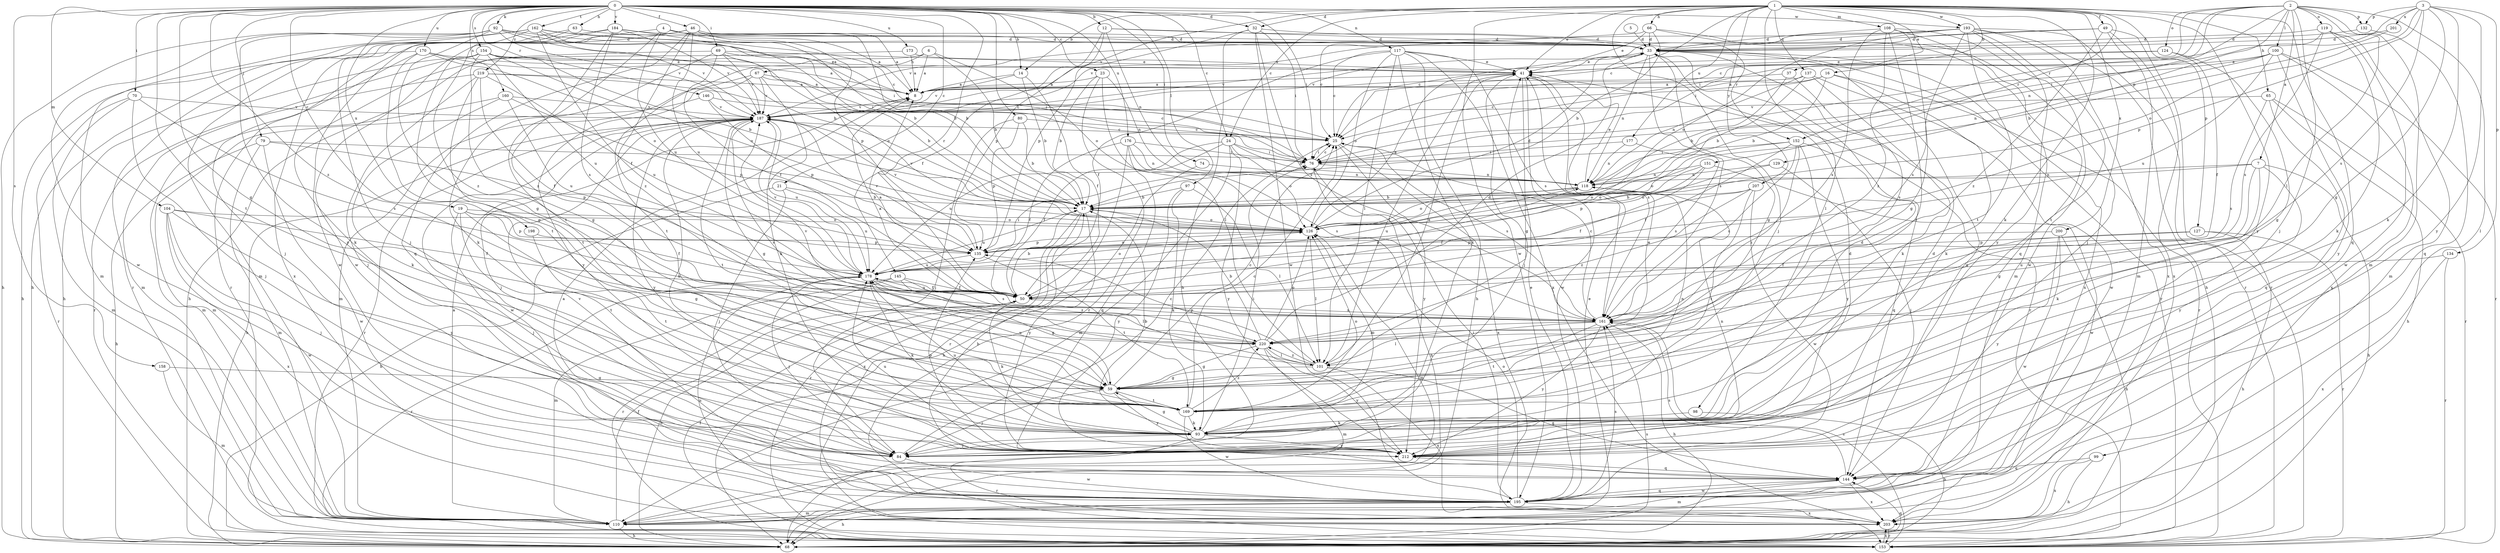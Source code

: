strict digraph  {
0;
1;
2;
3;
4;
5;
6;
7;
8;
12;
14;
16;
17;
19;
21;
23;
24;
25;
32;
33;
37;
41;
46;
49;
50;
59;
63;
65;
66;
67;
68;
69;
70;
74;
76;
79;
80;
84;
92;
93;
97;
98;
99;
100;
101;
104;
108;
110;
117;
118;
119;
124;
126;
127;
129;
132;
134;
135;
137;
144;
145;
146;
151;
152;
153;
154;
158;
160;
161;
162;
169;
170;
173;
176;
177;
178;
184;
187;
193;
195;
198;
200;
201;
203;
207;
212;
219;
220;
0 -> 12  [label=b];
0 -> 14  [label=b];
0 -> 19  [label=c];
0 -> 21  [label=c];
0 -> 23  [label=c];
0 -> 24  [label=c];
0 -> 32  [label=d];
0 -> 46  [label=f];
0 -> 59  [label=g];
0 -> 63  [label=h];
0 -> 69  [label=i];
0 -> 70  [label=i];
0 -> 74  [label=i];
0 -> 76  [label=i];
0 -> 79  [label=j];
0 -> 80  [label=j];
0 -> 92  [label=k];
0 -> 97  [label=l];
0 -> 104  [label=m];
0 -> 117  [label=n];
0 -> 145  [label=r];
0 -> 146  [label=r];
0 -> 154  [label=s];
0 -> 158  [label=s];
0 -> 160  [label=s];
0 -> 162  [label=t];
0 -> 169  [label=t];
0 -> 170  [label=u];
0 -> 173  [label=u];
0 -> 176  [label=u];
0 -> 184  [label=v];
0 -> 193  [label=w];
0 -> 198  [label=x];
0 -> 219  [label=z];
0 -> 220  [label=z];
1 -> 14  [label=b];
1 -> 16  [label=b];
1 -> 24  [label=c];
1 -> 25  [label=c];
1 -> 32  [label=d];
1 -> 37  [label=e];
1 -> 41  [label=e];
1 -> 49  [label=f];
1 -> 65  [label=h];
1 -> 66  [label=h];
1 -> 84  [label=j];
1 -> 93  [label=k];
1 -> 98  [label=l];
1 -> 108  [label=m];
1 -> 127  [label=p];
1 -> 137  [label=q];
1 -> 144  [label=q];
1 -> 151  [label=r];
1 -> 177  [label=u];
1 -> 187  [label=v];
1 -> 193  [label=w];
1 -> 195  [label=w];
1 -> 200  [label=x];
1 -> 207  [label=y];
1 -> 212  [label=y];
2 -> 7  [label=a];
2 -> 25  [label=c];
2 -> 76  [label=i];
2 -> 84  [label=j];
2 -> 99  [label=l];
2 -> 100  [label=l];
2 -> 101  [label=l];
2 -> 110  [label=m];
2 -> 118  [label=n];
2 -> 119  [label=o];
2 -> 124  [label=o];
2 -> 129  [label=p];
2 -> 132  [label=p];
2 -> 152  [label=r];
3 -> 59  [label=g];
3 -> 76  [label=i];
3 -> 93  [label=k];
3 -> 126  [label=o];
3 -> 132  [label=p];
3 -> 134  [label=p];
3 -> 135  [label=p];
3 -> 161  [label=s];
3 -> 201  [label=x];
3 -> 212  [label=y];
4 -> 8  [label=a];
4 -> 17  [label=b];
4 -> 33  [label=d];
4 -> 169  [label=t];
4 -> 178  [label=u];
4 -> 195  [label=w];
5 -> 33  [label=d];
6 -> 8  [label=a];
6 -> 17  [label=b];
6 -> 67  [label=h];
6 -> 126  [label=o];
6 -> 169  [label=t];
7 -> 59  [label=g];
7 -> 68  [label=h];
7 -> 93  [label=k];
7 -> 118  [label=n];
7 -> 126  [label=o];
7 -> 212  [label=y];
8 -> 187  [label=v];
12 -> 33  [label=d];
12 -> 50  [label=f];
12 -> 118  [label=n];
12 -> 135  [label=p];
12 -> 152  [label=r];
14 -> 8  [label=a];
14 -> 17  [label=b];
14 -> 50  [label=f];
14 -> 187  [label=v];
16 -> 8  [label=a];
16 -> 17  [label=b];
16 -> 25  [label=c];
16 -> 93  [label=k];
16 -> 153  [label=r];
17 -> 126  [label=o];
17 -> 153  [label=r];
17 -> 178  [label=u];
17 -> 187  [label=v];
17 -> 203  [label=x];
17 -> 212  [label=y];
19 -> 50  [label=f];
19 -> 59  [label=g];
19 -> 84  [label=j];
19 -> 126  [label=o];
19 -> 135  [label=p];
19 -> 169  [label=t];
21 -> 17  [label=b];
21 -> 68  [label=h];
21 -> 84  [label=j];
21 -> 178  [label=u];
23 -> 8  [label=a];
23 -> 17  [label=b];
23 -> 101  [label=l];
23 -> 118  [label=n];
23 -> 153  [label=r];
24 -> 50  [label=f];
24 -> 76  [label=i];
24 -> 110  [label=m];
24 -> 118  [label=n];
24 -> 126  [label=o];
24 -> 178  [label=u];
24 -> 212  [label=y];
25 -> 76  [label=i];
25 -> 161  [label=s];
25 -> 203  [label=x];
25 -> 212  [label=y];
32 -> 33  [label=d];
32 -> 68  [label=h];
32 -> 76  [label=i];
32 -> 135  [label=p];
32 -> 161  [label=s];
32 -> 195  [label=w];
33 -> 41  [label=e];
33 -> 59  [label=g];
33 -> 118  [label=n];
33 -> 144  [label=q];
33 -> 153  [label=r];
33 -> 161  [label=s];
33 -> 187  [label=v];
33 -> 203  [label=x];
37 -> 8  [label=a];
37 -> 17  [label=b];
37 -> 161  [label=s];
41 -> 8  [label=a];
41 -> 59  [label=g];
41 -> 84  [label=j];
41 -> 101  [label=l];
41 -> 153  [label=r];
41 -> 161  [label=s];
41 -> 195  [label=w];
46 -> 8  [label=a];
46 -> 17  [label=b];
46 -> 33  [label=d];
46 -> 135  [label=p];
46 -> 144  [label=q];
46 -> 153  [label=r];
46 -> 178  [label=u];
46 -> 195  [label=w];
46 -> 220  [label=z];
49 -> 33  [label=d];
49 -> 110  [label=m];
49 -> 153  [label=r];
49 -> 187  [label=v];
49 -> 203  [label=x];
49 -> 220  [label=z];
50 -> 8  [label=a];
50 -> 17  [label=b];
50 -> 68  [label=h];
50 -> 93  [label=k];
50 -> 118  [label=n];
50 -> 161  [label=s];
50 -> 178  [label=u];
59 -> 25  [label=c];
59 -> 84  [label=j];
59 -> 169  [label=t];
59 -> 178  [label=u];
59 -> 212  [label=y];
63 -> 33  [label=d];
63 -> 110  [label=m];
63 -> 153  [label=r];
65 -> 68  [label=h];
65 -> 144  [label=q];
65 -> 153  [label=r];
65 -> 161  [label=s];
65 -> 187  [label=v];
66 -> 17  [label=b];
66 -> 25  [label=c];
66 -> 33  [label=d];
66 -> 41  [label=e];
66 -> 84  [label=j];
66 -> 169  [label=t];
67 -> 8  [label=a];
67 -> 17  [label=b];
67 -> 93  [label=k];
67 -> 110  [label=m];
67 -> 187  [label=v];
67 -> 212  [label=y];
68 -> 144  [label=q];
68 -> 161  [label=s];
69 -> 41  [label=e];
69 -> 50  [label=f];
69 -> 68  [label=h];
69 -> 76  [label=i];
69 -> 93  [label=k];
69 -> 126  [label=o];
69 -> 187  [label=v];
70 -> 84  [label=j];
70 -> 110  [label=m];
70 -> 153  [label=r];
70 -> 161  [label=s];
70 -> 187  [label=v];
74 -> 68  [label=h];
74 -> 118  [label=n];
76 -> 25  [label=c];
76 -> 68  [label=h];
76 -> 118  [label=n];
79 -> 68  [label=h];
79 -> 76  [label=i];
79 -> 110  [label=m];
79 -> 135  [label=p];
79 -> 195  [label=w];
80 -> 17  [label=b];
80 -> 25  [label=c];
80 -> 84  [label=j];
80 -> 135  [label=p];
84 -> 25  [label=c];
84 -> 33  [label=d];
84 -> 118  [label=n];
84 -> 195  [label=w];
92 -> 8  [label=a];
92 -> 17  [label=b];
92 -> 33  [label=d];
92 -> 59  [label=g];
92 -> 68  [label=h];
92 -> 187  [label=v];
92 -> 195  [label=w];
92 -> 212  [label=y];
93 -> 17  [label=b];
93 -> 33  [label=d];
93 -> 59  [label=g];
93 -> 76  [label=i];
93 -> 84  [label=j];
93 -> 126  [label=o];
93 -> 153  [label=r];
93 -> 178  [label=u];
93 -> 212  [label=y];
97 -> 17  [label=b];
97 -> 93  [label=k];
97 -> 101  [label=l];
97 -> 212  [label=y];
98 -> 68  [label=h];
98 -> 93  [label=k];
99 -> 68  [label=h];
99 -> 144  [label=q];
99 -> 203  [label=x];
100 -> 41  [label=e];
100 -> 76  [label=i];
100 -> 118  [label=n];
100 -> 153  [label=r];
100 -> 178  [label=u];
100 -> 203  [label=x];
100 -> 212  [label=y];
101 -> 41  [label=e];
101 -> 59  [label=g];
101 -> 135  [label=p];
101 -> 144  [label=q];
101 -> 187  [label=v];
101 -> 203  [label=x];
101 -> 220  [label=z];
104 -> 50  [label=f];
104 -> 84  [label=j];
104 -> 126  [label=o];
104 -> 195  [label=w];
104 -> 203  [label=x];
104 -> 212  [label=y];
108 -> 33  [label=d];
108 -> 59  [label=g];
108 -> 110  [label=m];
108 -> 161  [label=s];
108 -> 169  [label=t];
108 -> 195  [label=w];
108 -> 220  [label=z];
110 -> 8  [label=a];
110 -> 41  [label=e];
110 -> 50  [label=f];
110 -> 68  [label=h];
117 -> 25  [label=c];
117 -> 41  [label=e];
117 -> 50  [label=f];
117 -> 68  [label=h];
117 -> 93  [label=k];
117 -> 101  [label=l];
117 -> 126  [label=o];
117 -> 161  [label=s];
117 -> 203  [label=x];
118 -> 17  [label=b];
118 -> 41  [label=e];
118 -> 126  [label=o];
118 -> 178  [label=u];
119 -> 33  [label=d];
119 -> 76  [label=i];
119 -> 93  [label=k];
119 -> 110  [label=m];
119 -> 161  [label=s];
119 -> 195  [label=w];
124 -> 41  [label=e];
124 -> 50  [label=f];
124 -> 59  [label=g];
124 -> 187  [label=v];
126 -> 33  [label=d];
126 -> 41  [label=e];
126 -> 101  [label=l];
126 -> 110  [label=m];
126 -> 135  [label=p];
126 -> 187  [label=v];
127 -> 50  [label=f];
127 -> 68  [label=h];
127 -> 135  [label=p];
127 -> 153  [label=r];
129 -> 84  [label=j];
129 -> 118  [label=n];
129 -> 126  [label=o];
132 -> 33  [label=d];
132 -> 144  [label=q];
134 -> 153  [label=r];
134 -> 178  [label=u];
134 -> 203  [label=x];
135 -> 126  [label=o];
135 -> 169  [label=t];
135 -> 178  [label=u];
135 -> 187  [label=v];
137 -> 8  [label=a];
137 -> 17  [label=b];
137 -> 93  [label=k];
137 -> 118  [label=n];
137 -> 195  [label=w];
144 -> 17  [label=b];
144 -> 110  [label=m];
144 -> 161  [label=s];
144 -> 187  [label=v];
144 -> 195  [label=w];
144 -> 203  [label=x];
145 -> 50  [label=f];
145 -> 59  [label=g];
145 -> 110  [label=m];
145 -> 153  [label=r];
145 -> 161  [label=s];
146 -> 25  [label=c];
146 -> 110  [label=m];
146 -> 135  [label=p];
146 -> 187  [label=v];
151 -> 50  [label=f];
151 -> 118  [label=n];
151 -> 126  [label=o];
151 -> 135  [label=p];
151 -> 195  [label=w];
152 -> 50  [label=f];
152 -> 76  [label=i];
152 -> 126  [label=o];
152 -> 144  [label=q];
152 -> 161  [label=s];
152 -> 212  [label=y];
152 -> 220  [label=z];
153 -> 50  [label=f];
153 -> 161  [label=s];
153 -> 203  [label=x];
154 -> 17  [label=b];
154 -> 41  [label=e];
154 -> 59  [label=g];
154 -> 68  [label=h];
154 -> 76  [label=i];
154 -> 110  [label=m];
154 -> 126  [label=o];
154 -> 169  [label=t];
154 -> 178  [label=u];
158 -> 59  [label=g];
158 -> 110  [label=m];
160 -> 93  [label=k];
160 -> 110  [label=m];
160 -> 135  [label=p];
160 -> 178  [label=u];
160 -> 187  [label=v];
161 -> 8  [label=a];
161 -> 25  [label=c];
161 -> 68  [label=h];
161 -> 101  [label=l];
161 -> 169  [label=t];
161 -> 212  [label=y];
161 -> 220  [label=z];
162 -> 25  [label=c];
162 -> 33  [label=d];
162 -> 50  [label=f];
162 -> 68  [label=h];
162 -> 76  [label=i];
162 -> 110  [label=m];
162 -> 187  [label=v];
162 -> 220  [label=z];
169 -> 25  [label=c];
169 -> 41  [label=e];
169 -> 93  [label=k];
169 -> 118  [label=n];
169 -> 126  [label=o];
169 -> 195  [label=w];
169 -> 220  [label=z];
170 -> 8  [label=a];
170 -> 41  [label=e];
170 -> 59  [label=g];
170 -> 68  [label=h];
170 -> 84  [label=j];
170 -> 126  [label=o];
173 -> 8  [label=a];
173 -> 41  [label=e];
173 -> 93  [label=k];
176 -> 50  [label=f];
176 -> 76  [label=i];
176 -> 118  [label=n];
176 -> 144  [label=q];
176 -> 153  [label=r];
176 -> 161  [label=s];
177 -> 76  [label=i];
177 -> 118  [label=n];
177 -> 161  [label=s];
178 -> 50  [label=f];
178 -> 76  [label=i];
178 -> 84  [label=j];
178 -> 93  [label=k];
178 -> 101  [label=l];
178 -> 126  [label=o];
178 -> 153  [label=r];
178 -> 187  [label=v];
178 -> 220  [label=z];
184 -> 17  [label=b];
184 -> 33  [label=d];
184 -> 84  [label=j];
184 -> 161  [label=s];
184 -> 187  [label=v];
184 -> 203  [label=x];
184 -> 220  [label=z];
187 -> 25  [label=c];
187 -> 59  [label=g];
187 -> 68  [label=h];
187 -> 84  [label=j];
187 -> 93  [label=k];
187 -> 153  [label=r];
187 -> 169  [label=t];
187 -> 178  [label=u];
187 -> 195  [label=w];
187 -> 212  [label=y];
193 -> 25  [label=c];
193 -> 33  [label=d];
193 -> 68  [label=h];
193 -> 126  [label=o];
193 -> 144  [label=q];
193 -> 153  [label=r];
193 -> 161  [label=s];
193 -> 169  [label=t];
193 -> 187  [label=v];
193 -> 203  [label=x];
193 -> 212  [label=y];
195 -> 8  [label=a];
195 -> 41  [label=e];
195 -> 68  [label=h];
195 -> 76  [label=i];
195 -> 110  [label=m];
195 -> 126  [label=o];
195 -> 144  [label=q];
195 -> 161  [label=s];
195 -> 203  [label=x];
198 -> 135  [label=p];
198 -> 169  [label=t];
200 -> 68  [label=h];
200 -> 135  [label=p];
200 -> 195  [label=w];
200 -> 212  [label=y];
201 -> 17  [label=b];
201 -> 33  [label=d];
203 -> 153  [label=r];
203 -> 178  [label=u];
207 -> 17  [label=b];
207 -> 50  [label=f];
207 -> 169  [label=t];
207 -> 195  [label=w];
207 -> 220  [label=z];
212 -> 33  [label=d];
212 -> 135  [label=p];
212 -> 144  [label=q];
212 -> 178  [label=u];
219 -> 8  [label=a];
219 -> 25  [label=c];
219 -> 50  [label=f];
219 -> 84  [label=j];
219 -> 153  [label=r];
219 -> 169  [label=t];
219 -> 178  [label=u];
220 -> 17  [label=b];
220 -> 33  [label=d];
220 -> 59  [label=g];
220 -> 101  [label=l];
220 -> 110  [label=m];
220 -> 126  [label=o];
220 -> 187  [label=v];
220 -> 212  [label=y];
}
